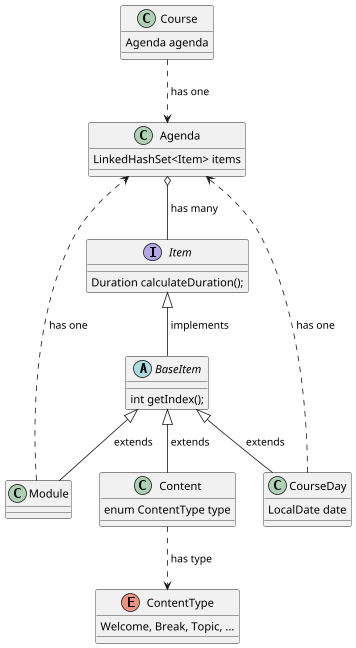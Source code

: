 @startuml
'https://plantuml.com/class-diagram

skinparam groupInheritance 1

scale 0.8

class Course {
  Agenda agenda
}
class Agenda {
  LinkedHashSet<Item> items
}
interface Item {
  Duration calculateDuration();
}
abstract class BaseItem {
  int getIndex();
}
class CourseDay {
  LocalDate date
}
class Module {}
class Content {
  enum ContentType type
}
enum ContentType {
  Welcome, Break, Topic, ...
}

Course      ..>     Agenda       : " has one"
CourseDay   ..>     Agenda       : " has one"
Module      ..>     Agenda       : " has one"
Agenda      o--     Item         : " has many"
Item        <|--    BaseItem     : " implements"

BaseItem    <|--    CourseDay    : " extends"
BaseItem    <|--    Module       : " extends"
BaseItem    <|--    Content      : " extends"
Content     ..>     ContentType  : " has type"

@enduml